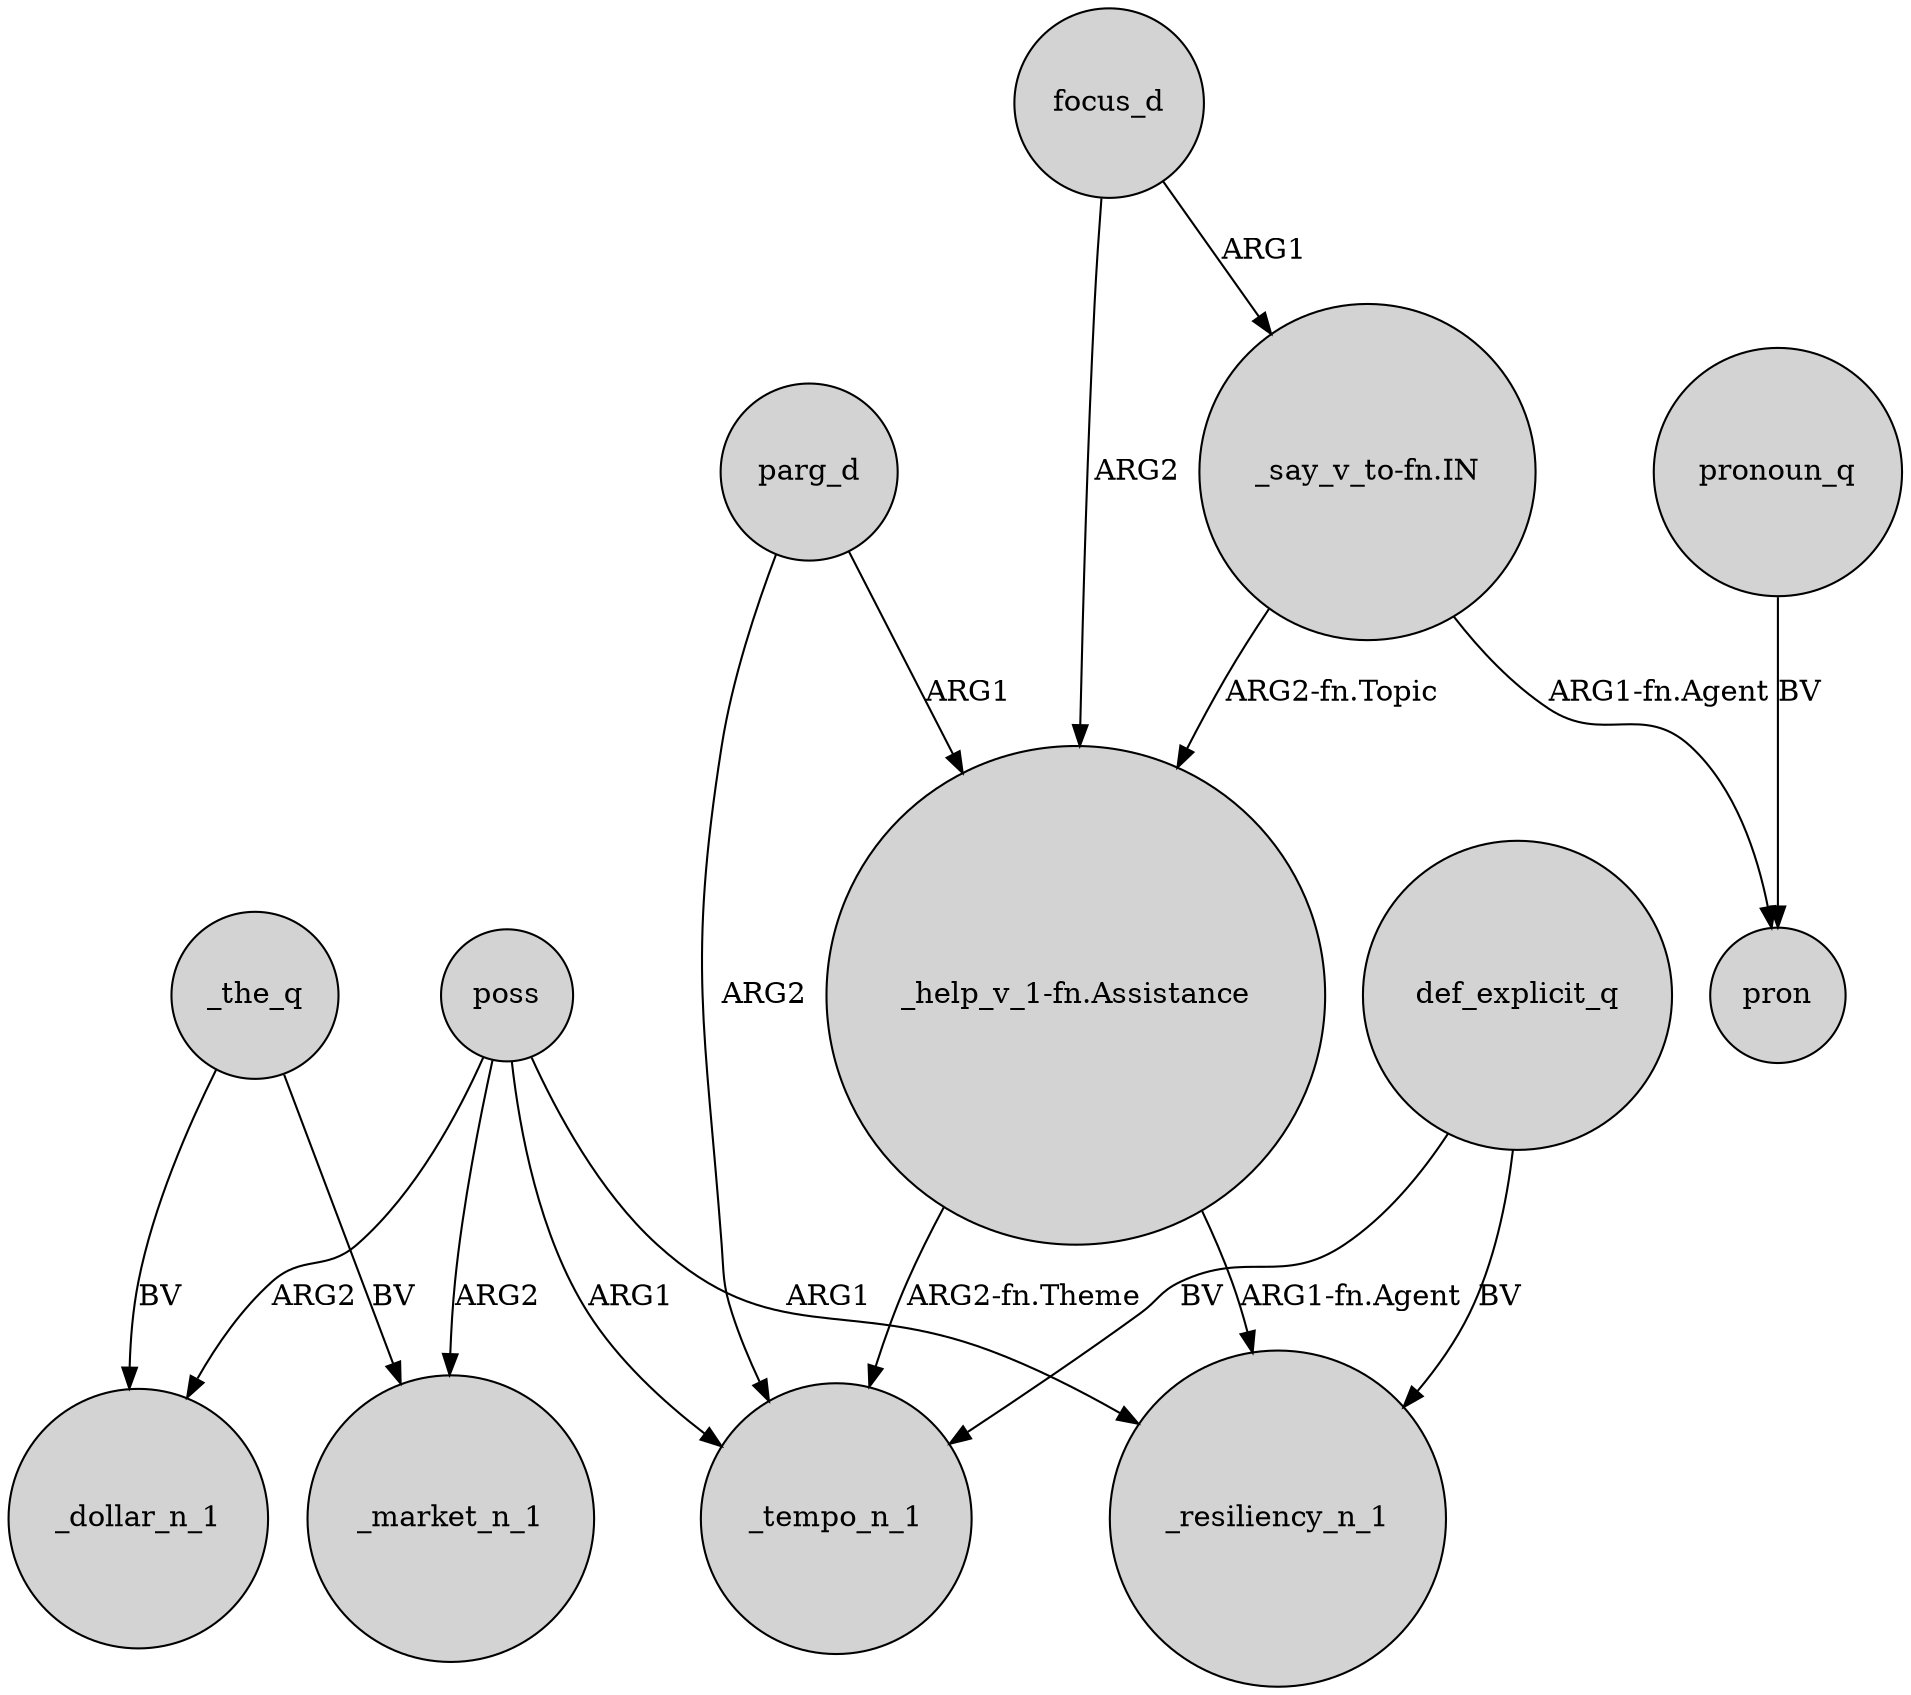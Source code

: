 digraph {
	node [shape=circle style=filled]
	_the_q -> _dollar_n_1 [label=BV]
	def_explicit_q -> _tempo_n_1 [label=BV]
	poss -> _market_n_1 [label=ARG2]
	parg_d -> "_help_v_1-fn.Assistance" [label=ARG1]
	"_say_v_to-fn.IN" -> "_help_v_1-fn.Assistance" [label="ARG2-fn.Topic"]
	"_help_v_1-fn.Assistance" -> _tempo_n_1 [label="ARG2-fn.Theme"]
	poss -> _resiliency_n_1 [label=ARG1]
	parg_d -> _tempo_n_1 [label=ARG2]
	poss -> _dollar_n_1 [label=ARG2]
	poss -> _tempo_n_1 [label=ARG1]
	def_explicit_q -> _resiliency_n_1 [label=BV]
	_the_q -> _market_n_1 [label=BV]
	"_help_v_1-fn.Assistance" -> _resiliency_n_1 [label="ARG1-fn.Agent"]
	focus_d -> "_help_v_1-fn.Assistance" [label=ARG2]
	focus_d -> "_say_v_to-fn.IN" [label=ARG1]
	"_say_v_to-fn.IN" -> pron [label="ARG1-fn.Agent"]
	pronoun_q -> pron [label=BV]
}
